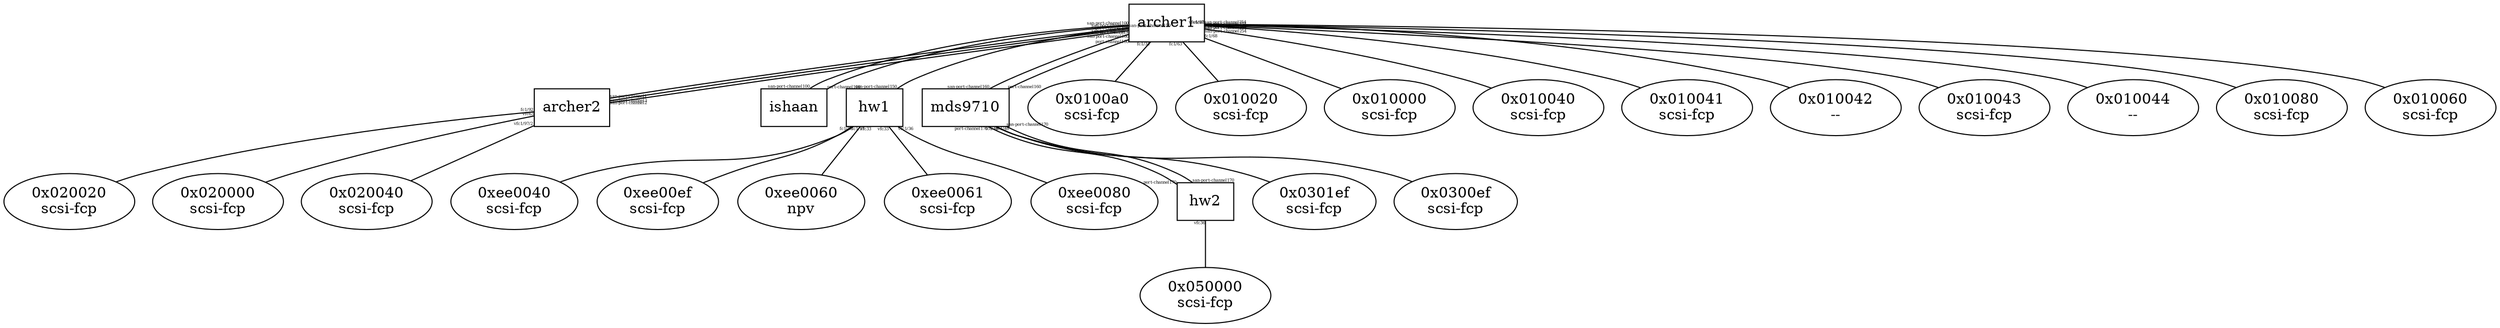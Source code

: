 graph "Network Topology for vsan 200" {
	archer1 [shape=box]
	archer2
	archer1 -- archer2 [headlabel="san-port-channel1" labelfontsize=4 taillabel="san-port-channel1"]
	archer2
	archer1 -- archer2 [headlabel="san-port-channel2" labelfontsize=4 taillabel="san-port-channel2"]
	archer2
	archer1 -- archer2 [headlabel="san-port-channel3" labelfontsize=4 taillabel="san-port-channel3"]
	ishaan
	archer1 -- ishaan [headlabel="san-port-channel100" labelfontsize=4 taillabel="san-port-channel100"]
	hw1
	archer1 -- hw1 [headlabel="san-port-channel150" labelfontsize=4 taillabel="san-port-channel150"]
	mds9710
	archer1 -- mds9710 [headlabel="san-port-channel160" labelfontsize=4 taillabel="san-port-channel160"]
	"0x0100a0
scsi-fcp" [shape=oval]
	archer1 -- "0x0100a0
scsi-fcp" [labelfontsize=4 taillabel="fc1/34"]
	"0x010020
scsi-fcp" [shape=oval]
	archer1 -- "0x010020
scsi-fcp" [labelfontsize=4 taillabel="fc1/63"]
	"0x010000
scsi-fcp" [shape=oval]
	archer1 -- "0x010000
scsi-fcp" [labelfontsize=4 taillabel="fc1/68"]
	"0x010040
scsi-fcp" [shape=oval]
	archer1 -- "0x010040
scsi-fcp" [labelfontsize=4 taillabel="san-port-channel254"]
	"0x010041
scsi-fcp" [shape=oval]
	archer1 -- "0x010041
scsi-fcp" [labelfontsize=4 taillabel="san-port-channel254"]
	"0x010042
--" [shape=oval]
	archer1 -- "0x010042
--" [labelfontsize=4 taillabel="san-port-channel254"]
	"0x010043
scsi-fcp" [shape=oval]
	archer1 -- "0x010043
scsi-fcp" [labelfontsize=4 taillabel="san-port-channel254"]
	"0x010044
--" [shape=oval]
	archer1 -- "0x010044
--" [labelfontsize=4 taillabel="san-port-channel254"]
	"0x010080
scsi-fcp" [shape=oval]
	archer1 -- "0x010080
scsi-fcp" [labelfontsize=4 taillabel=vfc40]
	"0x010060
scsi-fcp" [shape=oval]
	archer1 -- "0x010060
scsi-fcp" [labelfontsize=4 taillabel="vfc1/97"]
	archer2 [shape=box]
	archer1
	archer1
	archer1
	"0x020020
scsi-fcp" [shape=oval]
	archer2 -- "0x020020
scsi-fcp" [labelfontsize=4 taillabel="fc1/92"]
	"0x020000
scsi-fcp" [shape=oval]
	archer2 -- "0x020000
scsi-fcp" [labelfontsize=4 taillabel=vfc63]
	"0x020040
scsi-fcp" [shape=oval]
	archer2 -- "0x020040
scsi-fcp" [labelfontsize=4 taillabel="vfc1/97/2"]
	ishaan [shape=box]
	archer1
	ishaan -- archer1 [headlabel="port-channel100" labelfontsize=4 taillabel="port-channel100"]
	hw1 [shape=box]
	archer1
	"0xee0040
scsi-fcp" [shape=oval]
	hw1 -- "0xee0040
scsi-fcp" [labelfontsize=4 taillabel="fc1/18"]
	"0xee00ef
scsi-fcp" [shape=oval]
	hw1 -- "0xee00ef
scsi-fcp" [labelfontsize=4 taillabel="fc1/37"]
	"0xee0060
npv" [shape=oval]
	hw1 -- "0xee0060
npv" [labelfontsize=4 taillabel=vfc33]
	"0xee0061
scsi-fcp" [shape=oval]
	hw1 -- "0xee0061
scsi-fcp" [labelfontsize=4 taillabel=vfc33]
	"0xee0080
scsi-fcp" [shape=oval]
	hw1 -- "0xee0080
scsi-fcp" [labelfontsize=4 taillabel="vfc1/36"]
	mds9710 [shape=box]
	archer1
	mds9710 -- archer1 [headlabel="port-channel160" labelfontsize=4 taillabel="port-channel160"]
	hw2
	mds9710 -- hw2 [headlabel="port-channel170" labelfontsize=4 taillabel="port-channel170"]
	"0x0301ef
scsi-fcp" [shape=oval]
	mds9710 -- "0x0301ef
scsi-fcp" [labelfontsize=4 taillabel="fc1/48"]
	"0x0300ef
scsi-fcp" [shape=oval]
	mds9710 -- "0x0300ef
scsi-fcp" [labelfontsize=4 taillabel="fc8/46"]
	hw2 [shape=box]
	mds9710
	hw2 -- mds9710 [headlabel="san-port-channel170" labelfontsize=4 taillabel="san-port-channel170"]
	"0x050000
scsi-fcp" [shape=oval]
	hw2 -- "0x050000
scsi-fcp" [labelfontsize=4 taillabel=vfc36]
}
